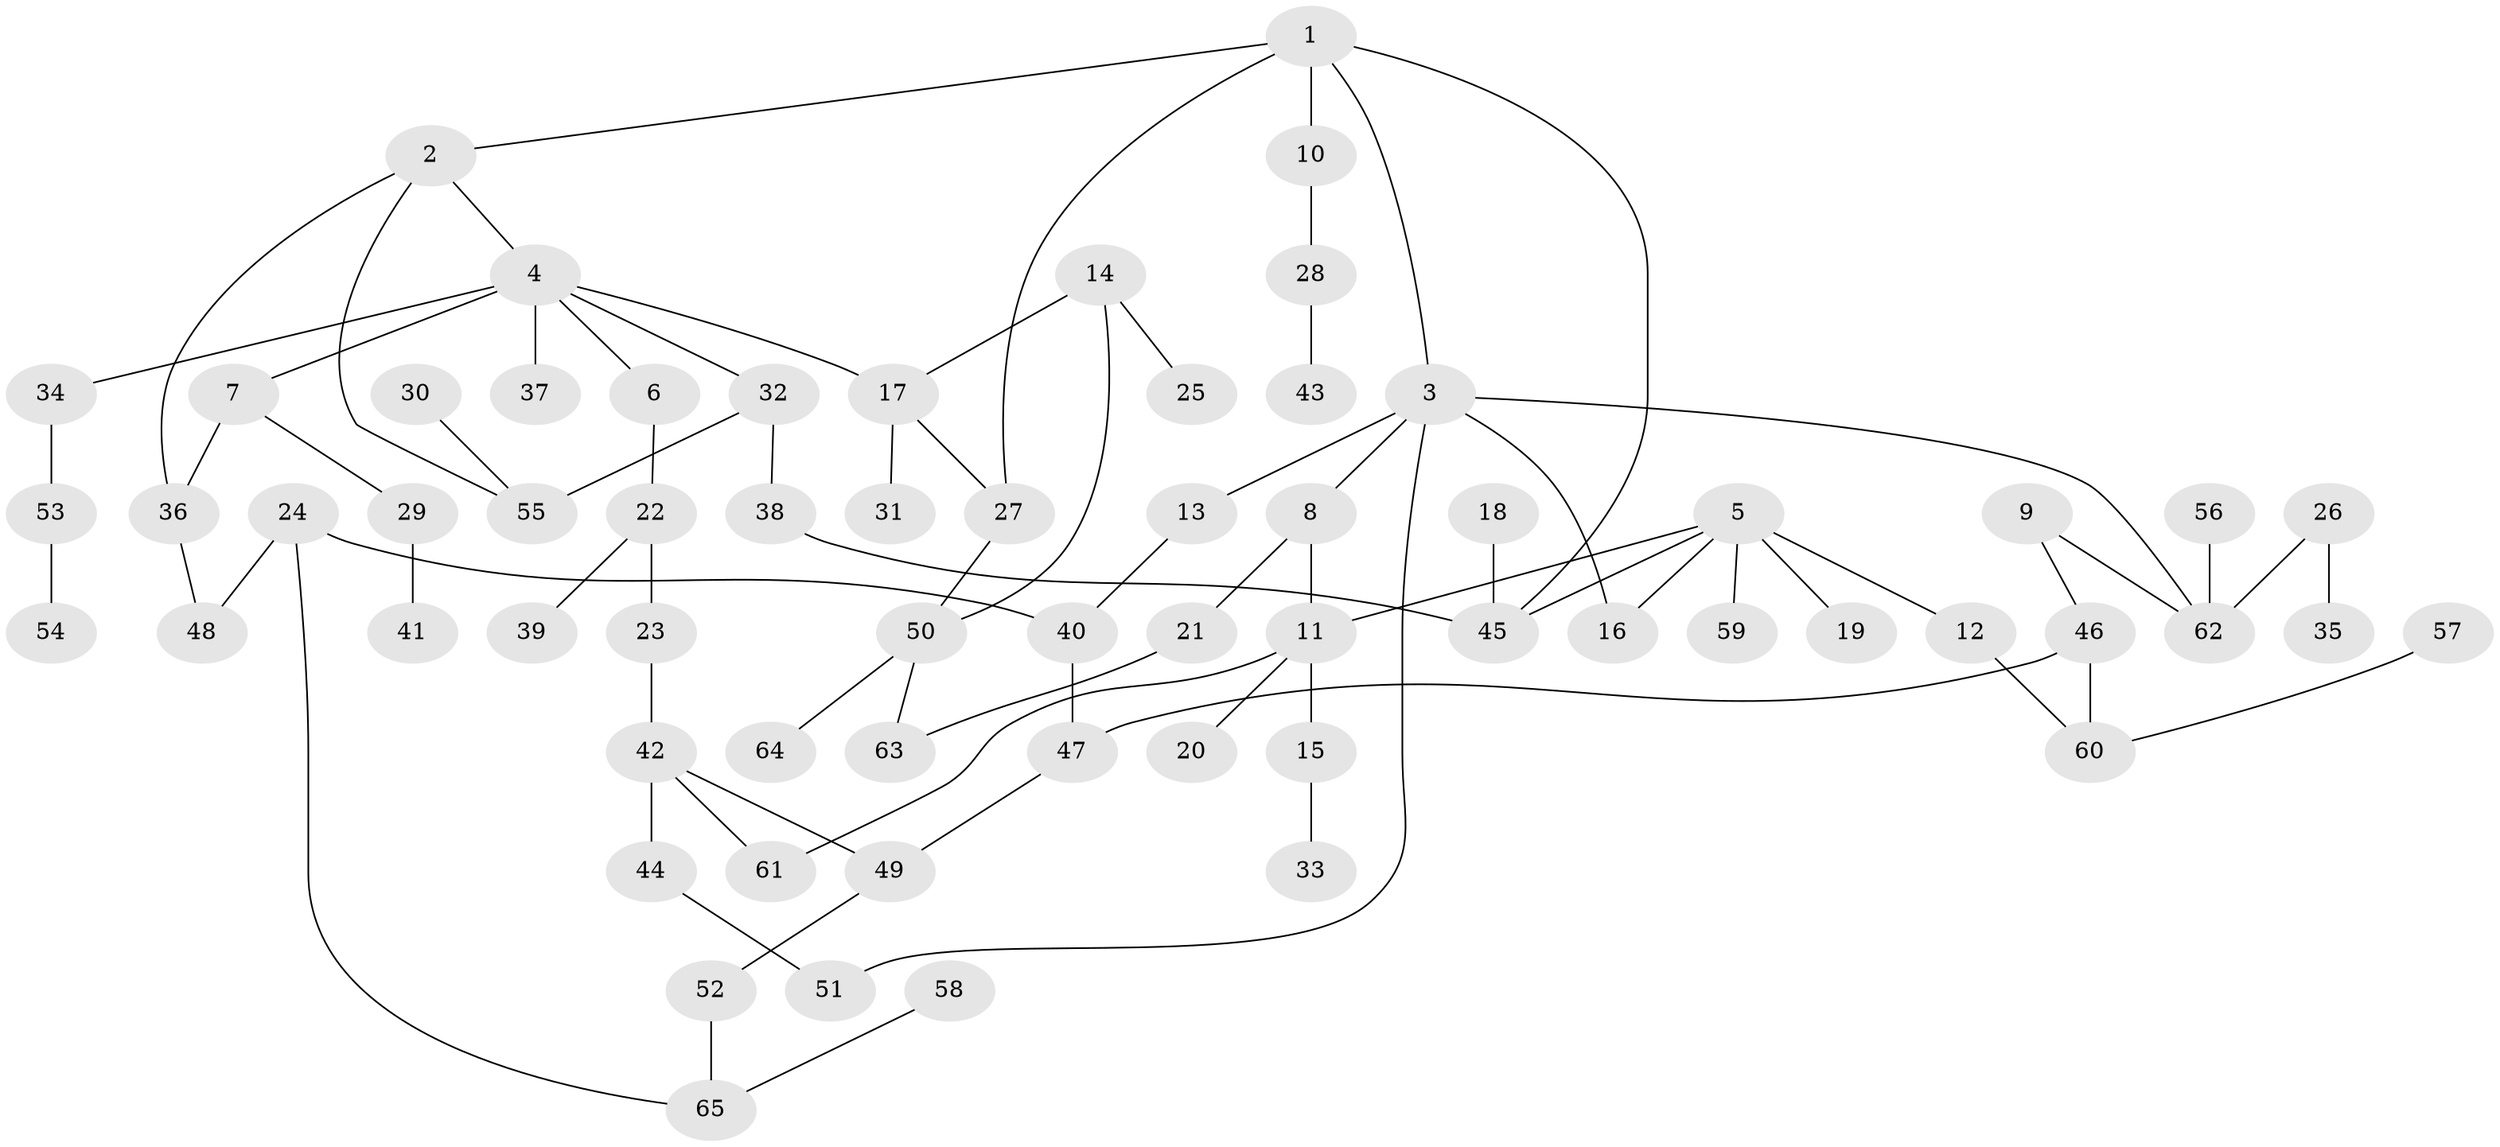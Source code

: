 // original degree distribution, {5: 0.043478260869565216, 4: 0.08695652173913043, 6: 0.043478260869565216, 7: 0.010869565217391304, 3: 0.15217391304347827, 2: 0.32608695652173914, 1: 0.33695652173913043}
// Generated by graph-tools (version 1.1) at 2025/36/03/04/25 23:36:09]
// undirected, 65 vertices, 79 edges
graph export_dot {
  node [color=gray90,style=filled];
  1;
  2;
  3;
  4;
  5;
  6;
  7;
  8;
  9;
  10;
  11;
  12;
  13;
  14;
  15;
  16;
  17;
  18;
  19;
  20;
  21;
  22;
  23;
  24;
  25;
  26;
  27;
  28;
  29;
  30;
  31;
  32;
  33;
  34;
  35;
  36;
  37;
  38;
  39;
  40;
  41;
  42;
  43;
  44;
  45;
  46;
  47;
  48;
  49;
  50;
  51;
  52;
  53;
  54;
  55;
  56;
  57;
  58;
  59;
  60;
  61;
  62;
  63;
  64;
  65;
  1 -- 2 [weight=1.0];
  1 -- 3 [weight=1.0];
  1 -- 10 [weight=1.0];
  1 -- 27 [weight=1.0];
  1 -- 45 [weight=1.0];
  2 -- 4 [weight=1.0];
  2 -- 36 [weight=1.0];
  2 -- 55 [weight=1.0];
  3 -- 8 [weight=1.0];
  3 -- 13 [weight=1.0];
  3 -- 16 [weight=1.0];
  3 -- 51 [weight=1.0];
  3 -- 62 [weight=1.0];
  4 -- 6 [weight=1.0];
  4 -- 7 [weight=1.0];
  4 -- 17 [weight=1.0];
  4 -- 32 [weight=1.0];
  4 -- 34 [weight=1.0];
  4 -- 37 [weight=1.0];
  5 -- 11 [weight=1.0];
  5 -- 12 [weight=1.0];
  5 -- 16 [weight=1.0];
  5 -- 19 [weight=1.0];
  5 -- 45 [weight=1.0];
  5 -- 59 [weight=1.0];
  6 -- 22 [weight=1.0];
  7 -- 29 [weight=1.0];
  7 -- 36 [weight=1.0];
  8 -- 11 [weight=1.0];
  8 -- 21 [weight=1.0];
  9 -- 46 [weight=1.0];
  9 -- 62 [weight=1.0];
  10 -- 28 [weight=1.0];
  11 -- 15 [weight=1.0];
  11 -- 20 [weight=1.0];
  11 -- 61 [weight=1.0];
  12 -- 60 [weight=1.0];
  13 -- 40 [weight=1.0];
  14 -- 17 [weight=1.0];
  14 -- 25 [weight=1.0];
  14 -- 50 [weight=1.0];
  15 -- 33 [weight=1.0];
  17 -- 27 [weight=1.0];
  17 -- 31 [weight=2.0];
  18 -- 45 [weight=1.0];
  21 -- 63 [weight=1.0];
  22 -- 23 [weight=1.0];
  22 -- 39 [weight=1.0];
  23 -- 42 [weight=1.0];
  24 -- 40 [weight=1.0];
  24 -- 48 [weight=1.0];
  24 -- 65 [weight=1.0];
  26 -- 35 [weight=1.0];
  26 -- 62 [weight=1.0];
  27 -- 50 [weight=1.0];
  28 -- 43 [weight=1.0];
  29 -- 41 [weight=1.0];
  30 -- 55 [weight=1.0];
  32 -- 38 [weight=1.0];
  32 -- 55 [weight=2.0];
  34 -- 53 [weight=1.0];
  36 -- 48 [weight=1.0];
  38 -- 45 [weight=1.0];
  40 -- 47 [weight=1.0];
  42 -- 44 [weight=1.0];
  42 -- 49 [weight=1.0];
  42 -- 61 [weight=1.0];
  44 -- 51 [weight=1.0];
  46 -- 47 [weight=1.0];
  46 -- 60 [weight=1.0];
  47 -- 49 [weight=1.0];
  49 -- 52 [weight=1.0];
  50 -- 63 [weight=1.0];
  50 -- 64 [weight=1.0];
  52 -- 65 [weight=1.0];
  53 -- 54 [weight=1.0];
  56 -- 62 [weight=1.0];
  57 -- 60 [weight=1.0];
  58 -- 65 [weight=1.0];
}
